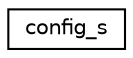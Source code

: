 digraph "Graphical Class Hierarchy"
{
 // LATEX_PDF_SIZE
  edge [fontname="Helvetica",fontsize="10",labelfontname="Helvetica",labelfontsize="10"];
  node [fontname="Helvetica",fontsize="10",shape=record];
  rankdir="LR";
  Node0 [label="config_s",height=0.2,width=0.4,color="black", fillcolor="white", style="filled",URL="$structconfig__s.html",tooltip=" "];
}
